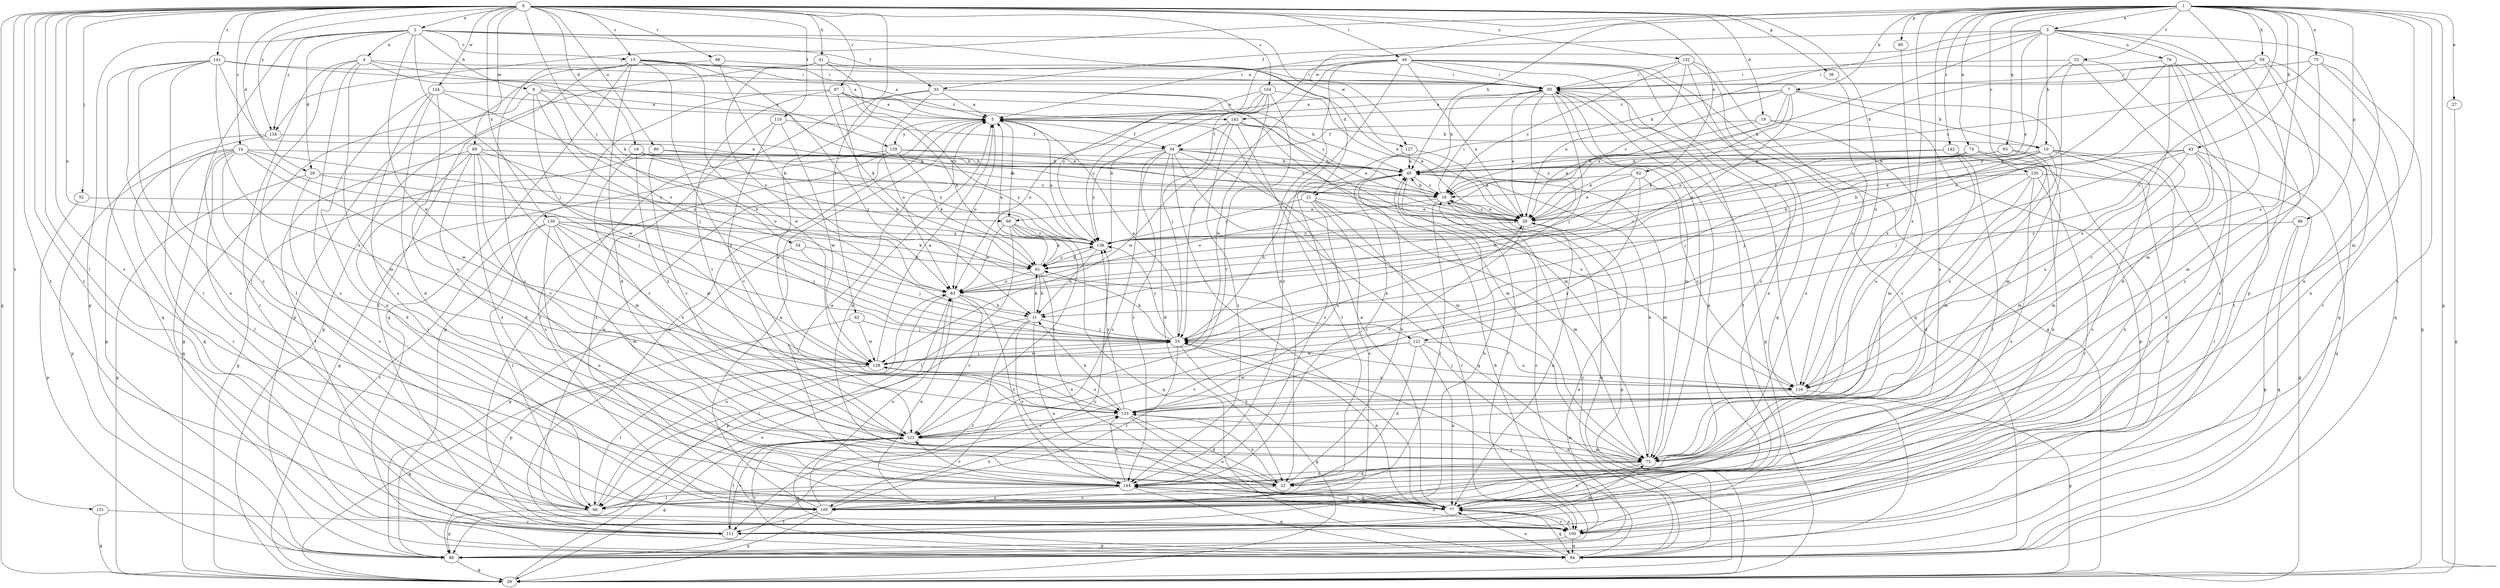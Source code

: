 strict digraph  {
0;
1;
2;
3;
4;
5;
7;
8;
10;
11;
14;
15;
16;
18;
19;
20;
21;
22;
27;
28;
32;
33;
34;
36;
39;
41;
43;
45;
49;
50;
52;
54;
55;
59;
60;
61;
62;
66;
69;
72;
74;
75;
76;
77;
80;
82;
83;
85;
86;
88;
93;
94;
97;
98;
100;
104;
105;
110;
111;
116;
120;
121;
122;
124;
127;
128;
130;
131;
132;
133;
134;
135;
138;
141;
142;
143;
144;
0 -> 2  [label=a];
0 -> 14  [label=c];
0 -> 15  [label=c];
0 -> 18  [label=d];
0 -> 19  [label=d];
0 -> 20  [label=d];
0 -> 36  [label=g];
0 -> 39  [label=g];
0 -> 41  [label=h];
0 -> 49  [label=i];
0 -> 52  [label=j];
0 -> 54  [label=j];
0 -> 62  [label=l];
0 -> 66  [label=l];
0 -> 69  [label=m];
0 -> 80  [label=o];
0 -> 82  [label=o];
0 -> 83  [label=o];
0 -> 97  [label=r];
0 -> 98  [label=r];
0 -> 100  [label=r];
0 -> 104  [label=s];
0 -> 105  [label=s];
0 -> 110  [label=t];
0 -> 111  [label=t];
0 -> 116  [label=u];
0 -> 124  [label=w];
0 -> 130  [label=x];
0 -> 131  [label=x];
0 -> 132  [label=x];
0 -> 134  [label=y];
0 -> 141  [label=z];
1 -> 3  [label=a];
1 -> 7  [label=b];
1 -> 27  [label=e];
1 -> 32  [label=f];
1 -> 39  [label=g];
1 -> 43  [label=h];
1 -> 45  [label=h];
1 -> 59  [label=k];
1 -> 72  [label=m];
1 -> 74  [label=n];
1 -> 75  [label=n];
1 -> 85  [label=p];
1 -> 86  [label=p];
1 -> 88  [label=p];
1 -> 93  [label=q];
1 -> 105  [label=s];
1 -> 111  [label=t];
1 -> 116  [label=u];
1 -> 120  [label=v];
1 -> 121  [label=v];
1 -> 127  [label=w];
1 -> 133  [label=x];
1 -> 134  [label=y];
1 -> 142  [label=z];
2 -> 4  [label=a];
2 -> 8  [label=b];
2 -> 15  [label=c];
2 -> 20  [label=d];
2 -> 21  [label=d];
2 -> 33  [label=f];
2 -> 55  [label=j];
2 -> 66  [label=l];
2 -> 88  [label=p];
2 -> 127  [label=w];
2 -> 128  [label=w];
2 -> 134  [label=y];
3 -> 5  [label=a];
3 -> 10  [label=b];
3 -> 21  [label=d];
3 -> 28  [label=e];
3 -> 33  [label=f];
3 -> 60  [label=k];
3 -> 66  [label=l];
3 -> 72  [label=m];
3 -> 76  [label=n];
3 -> 77  [label=n];
4 -> 50  [label=i];
4 -> 60  [label=k];
4 -> 66  [label=l];
4 -> 72  [label=m];
4 -> 100  [label=r];
4 -> 105  [label=s];
4 -> 135  [label=y];
5 -> 10  [label=b];
5 -> 34  [label=f];
5 -> 60  [label=k];
5 -> 83  [label=o];
5 -> 135  [label=y];
7 -> 5  [label=a];
7 -> 10  [label=b];
7 -> 16  [label=c];
7 -> 28  [label=e];
7 -> 61  [label=k];
7 -> 72  [label=m];
7 -> 83  [label=o];
7 -> 143  [label=z];
8 -> 28  [label=e];
8 -> 39  [label=g];
8 -> 55  [label=j];
8 -> 83  [label=o];
8 -> 128  [label=w];
8 -> 143  [label=z];
10 -> 45  [label=h];
10 -> 55  [label=j];
10 -> 61  [label=k];
10 -> 72  [label=m];
10 -> 77  [label=n];
10 -> 100  [label=r];
10 -> 105  [label=s];
11 -> 55  [label=j];
11 -> 61  [label=k];
11 -> 66  [label=l];
11 -> 77  [label=n];
11 -> 111  [label=t];
11 -> 144  [label=z];
14 -> 22  [label=d];
14 -> 45  [label=h];
14 -> 55  [label=j];
14 -> 66  [label=l];
14 -> 88  [label=p];
14 -> 94  [label=q];
14 -> 100  [label=r];
14 -> 128  [label=w];
14 -> 138  [label=y];
15 -> 5  [label=a];
15 -> 22  [label=d];
15 -> 50  [label=i];
15 -> 94  [label=q];
15 -> 111  [label=t];
15 -> 121  [label=v];
15 -> 128  [label=w];
15 -> 133  [label=x];
15 -> 144  [label=z];
16 -> 28  [label=e];
16 -> 39  [label=g];
16 -> 45  [label=h];
16 -> 50  [label=i];
16 -> 66  [label=l];
16 -> 83  [label=o];
16 -> 94  [label=q];
18 -> 45  [label=h];
18 -> 122  [label=v];
18 -> 133  [label=x];
18 -> 138  [label=y];
19 -> 28  [label=e];
19 -> 34  [label=f];
19 -> 72  [label=m];
19 -> 88  [label=p];
20 -> 16  [label=c];
20 -> 39  [label=g];
20 -> 105  [label=s];
20 -> 138  [label=y];
21 -> 28  [label=e];
21 -> 72  [label=m];
21 -> 100  [label=r];
21 -> 105  [label=s];
21 -> 133  [label=x];
21 -> 138  [label=y];
22 -> 5  [label=a];
22 -> 45  [label=h];
22 -> 105  [label=s];
22 -> 133  [label=x];
27 -> 39  [label=g];
28 -> 16  [label=c];
28 -> 77  [label=n];
28 -> 122  [label=v];
28 -> 138  [label=y];
32 -> 11  [label=b];
32 -> 50  [label=i];
32 -> 111  [label=t];
32 -> 122  [label=v];
32 -> 138  [label=y];
33 -> 5  [label=a];
33 -> 45  [label=h];
33 -> 72  [label=m];
33 -> 83  [label=o];
33 -> 111  [label=t];
33 -> 133  [label=x];
34 -> 22  [label=d];
34 -> 39  [label=g];
34 -> 45  [label=h];
34 -> 72  [label=m];
34 -> 77  [label=n];
34 -> 105  [label=s];
34 -> 116  [label=u];
34 -> 138  [label=y];
34 -> 144  [label=z];
36 -> 116  [label=u];
39 -> 83  [label=o];
41 -> 28  [label=e];
41 -> 39  [label=g];
41 -> 50  [label=i];
41 -> 61  [label=k];
41 -> 83  [label=o];
41 -> 138  [label=y];
43 -> 22  [label=d];
43 -> 28  [label=e];
43 -> 45  [label=h];
43 -> 55  [label=j];
43 -> 72  [label=m];
43 -> 94  [label=q];
43 -> 116  [label=u];
45 -> 16  [label=c];
45 -> 72  [label=m];
45 -> 100  [label=r];
45 -> 144  [label=z];
49 -> 22  [label=d];
49 -> 28  [label=e];
49 -> 39  [label=g];
49 -> 50  [label=i];
49 -> 55  [label=j];
49 -> 61  [label=k];
49 -> 77  [label=n];
49 -> 94  [label=q];
49 -> 111  [label=t];
49 -> 138  [label=y];
49 -> 144  [label=z];
50 -> 5  [label=a];
50 -> 28  [label=e];
50 -> 39  [label=g];
50 -> 45  [label=h];
50 -> 55  [label=j];
50 -> 72  [label=m];
50 -> 77  [label=n];
50 -> 138  [label=y];
52 -> 28  [label=e];
52 -> 88  [label=p];
54 -> 55  [label=j];
54 -> 61  [label=k];
54 -> 88  [label=p];
55 -> 5  [label=a];
55 -> 39  [label=g];
55 -> 45  [label=h];
55 -> 61  [label=k];
55 -> 66  [label=l];
55 -> 77  [label=n];
55 -> 128  [label=w];
55 -> 138  [label=y];
59 -> 45  [label=h];
59 -> 50  [label=i];
59 -> 77  [label=n];
59 -> 83  [label=o];
59 -> 94  [label=q];
59 -> 144  [label=z];
60 -> 61  [label=k];
60 -> 66  [label=l];
60 -> 83  [label=o];
60 -> 94  [label=q];
60 -> 122  [label=v];
60 -> 138  [label=y];
61 -> 5  [label=a];
61 -> 11  [label=b];
61 -> 77  [label=n];
61 -> 83  [label=o];
61 -> 138  [label=y];
62 -> 55  [label=j];
62 -> 88  [label=p];
62 -> 128  [label=w];
66 -> 83  [label=o];
66 -> 88  [label=p];
69 -> 16  [label=c];
69 -> 22  [label=d];
69 -> 45  [label=h];
69 -> 66  [label=l];
69 -> 72  [label=m];
69 -> 83  [label=o];
69 -> 111  [label=t];
69 -> 122  [label=v];
69 -> 144  [label=z];
72 -> 22  [label=d];
72 -> 45  [label=h];
72 -> 50  [label=i];
72 -> 77  [label=n];
72 -> 144  [label=z];
74 -> 45  [label=h];
74 -> 55  [label=j];
74 -> 77  [label=n];
74 -> 83  [label=o];
74 -> 100  [label=r];
75 -> 16  [label=c];
75 -> 39  [label=g];
75 -> 50  [label=i];
75 -> 72  [label=m];
75 -> 100  [label=r];
76 -> 22  [label=d];
76 -> 50  [label=i];
76 -> 55  [label=j];
76 -> 94  [label=q];
76 -> 105  [label=s];
76 -> 116  [label=u];
77 -> 5  [label=a];
77 -> 94  [label=q];
77 -> 100  [label=r];
77 -> 144  [label=z];
80 -> 39  [label=g];
80 -> 45  [label=h];
80 -> 122  [label=v];
80 -> 138  [label=y];
82 -> 11  [label=b];
82 -> 16  [label=c];
82 -> 28  [label=e];
82 -> 116  [label=u];
82 -> 133  [label=x];
83 -> 11  [label=b];
83 -> 77  [label=n];
83 -> 88  [label=p];
83 -> 122  [label=v];
83 -> 144  [label=z];
85 -> 133  [label=x];
86 -> 88  [label=p];
86 -> 94  [label=q];
86 -> 138  [label=y];
88 -> 28  [label=e];
88 -> 39  [label=g];
88 -> 45  [label=h];
88 -> 138  [label=y];
93 -> 28  [label=e];
93 -> 45  [label=h];
93 -> 72  [label=m];
93 -> 133  [label=x];
94 -> 16  [label=c];
94 -> 55  [label=j];
94 -> 77  [label=n];
94 -> 122  [label=v];
97 -> 5  [label=a];
97 -> 11  [label=b];
97 -> 16  [label=c];
97 -> 61  [label=k];
97 -> 88  [label=p];
97 -> 122  [label=v];
98 -> 50  [label=i];
98 -> 61  [label=k];
98 -> 88  [label=p];
100 -> 5  [label=a];
100 -> 16  [label=c];
100 -> 77  [label=n];
100 -> 88  [label=p];
100 -> 94  [label=q];
100 -> 144  [label=z];
104 -> 5  [label=a];
104 -> 28  [label=e];
104 -> 55  [label=j];
104 -> 83  [label=o];
104 -> 122  [label=v];
104 -> 128  [label=w];
104 -> 138  [label=y];
105 -> 5  [label=a];
105 -> 39  [label=g];
105 -> 83  [label=o];
105 -> 111  [label=t];
105 -> 133  [label=x];
110 -> 34  [label=f];
110 -> 105  [label=s];
110 -> 122  [label=v];
110 -> 128  [label=w];
111 -> 5  [label=a];
111 -> 45  [label=h];
111 -> 72  [label=m];
111 -> 122  [label=v];
116 -> 39  [label=g];
116 -> 50  [label=i];
116 -> 55  [label=j];
116 -> 128  [label=w];
116 -> 133  [label=x];
120 -> 16  [label=c];
120 -> 22  [label=d];
120 -> 39  [label=g];
120 -> 100  [label=r];
120 -> 105  [label=s];
120 -> 116  [label=u];
121 -> 22  [label=d];
121 -> 77  [label=n];
121 -> 94  [label=q];
121 -> 116  [label=u];
121 -> 122  [label=v];
121 -> 128  [label=w];
122 -> 39  [label=g];
122 -> 72  [label=m];
122 -> 94  [label=q];
122 -> 111  [label=t];
124 -> 5  [label=a];
124 -> 11  [label=b];
124 -> 22  [label=d];
124 -> 77  [label=n];
124 -> 122  [label=v];
124 -> 144  [label=z];
127 -> 28  [label=e];
127 -> 45  [label=h];
127 -> 144  [label=z];
128 -> 5  [label=a];
128 -> 28  [label=e];
128 -> 39  [label=g];
128 -> 55  [label=j];
128 -> 66  [label=l];
128 -> 116  [label=u];
128 -> 133  [label=x];
130 -> 55  [label=j];
130 -> 61  [label=k];
130 -> 66  [label=l];
130 -> 72  [label=m];
130 -> 77  [label=n];
130 -> 111  [label=t];
130 -> 128  [label=w];
130 -> 133  [label=x];
130 -> 138  [label=y];
131 -> 39  [label=g];
131 -> 100  [label=r];
132 -> 16  [label=c];
132 -> 28  [label=e];
132 -> 50  [label=i];
132 -> 94  [label=q];
132 -> 105  [label=s];
132 -> 144  [label=z];
133 -> 11  [label=b];
133 -> 22  [label=d];
133 -> 72  [label=m];
133 -> 77  [label=n];
133 -> 122  [label=v];
133 -> 138  [label=y];
134 -> 16  [label=c];
134 -> 88  [label=p];
134 -> 94  [label=q];
135 -> 16  [label=c];
135 -> 39  [label=g];
135 -> 45  [label=h];
135 -> 61  [label=k];
135 -> 105  [label=s];
138 -> 5  [label=a];
138 -> 11  [label=b];
138 -> 61  [label=k];
141 -> 5  [label=a];
141 -> 28  [label=e];
141 -> 50  [label=i];
141 -> 66  [label=l];
141 -> 77  [label=n];
141 -> 94  [label=q];
141 -> 133  [label=x];
141 -> 144  [label=z];
142 -> 28  [label=e];
142 -> 45  [label=h];
142 -> 66  [label=l];
142 -> 100  [label=r];
142 -> 122  [label=v];
143 -> 28  [label=e];
143 -> 34  [label=f];
143 -> 66  [label=l];
143 -> 72  [label=m];
143 -> 128  [label=w];
143 -> 144  [label=z];
144 -> 5  [label=a];
144 -> 66  [label=l];
144 -> 77  [label=n];
144 -> 94  [label=q];
144 -> 105  [label=s];
144 -> 122  [label=v];
144 -> 133  [label=x];
}
